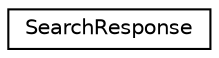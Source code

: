 digraph "Graphical Class Hierarchy"
{
  edge [fontname="Helvetica",fontsize="10",labelfontname="Helvetica",labelfontsize="10"];
  node [fontname="Helvetica",fontsize="10",shape=record];
  rankdir="LR";
  Node0 [label="SearchResponse",height=0.2,width=0.4,color="black", fillcolor="white", style="filled",URL="$class_app_1_1_responses_1_1_search_response.html"];
}
